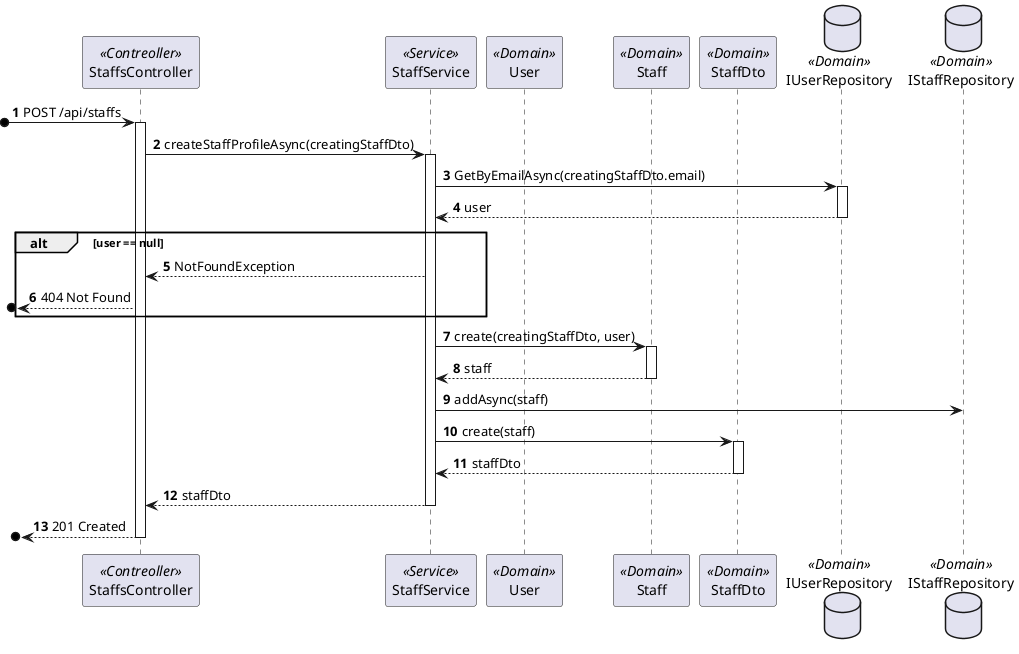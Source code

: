 @startuml process-view-2
autonumber

participant "StaffsController" as Controller <<Contreoller>>
participant "StaffService" as Service <<Service>>
participant "User" as User <<Domain>>
participant "Staff" as Staff <<Domain>>
participant "StaffDto" as StaffDto <<Domain>>
database "IUserRepository" as UserRepository <<Domain>>
database "IStaffRepository" as StaffRepository <<Domain>>


?o-> Controller : POST /api/staffs
activate Controller
    Controller -> Service : createStaffProfileAsync(creatingStaffDto)
    activate Service
        Service -> UserRepository : GetByEmailAsync(creatingStaffDto.email)
        activate UserRepository
            UserRepository --> Service : user
        deactivate UserRepository
alt user == null
        Service --> Controller : NotFoundException
    ?o<-- Controller : 404 Not Found
end alt
        Service -> Staff : create(creatingStaffDto, user)
        activate Staff
            Staff --> Service : staff
        deactivate Staff
        Service -> StaffRepository : addAsync(staff)
        Service -> StaffDto : create(staff)
        activate StaffDto
            StaffDto --> Service : staffDto
        deactivate StaffDto
        Service --> Controller : staffDto
    deactivate Service
    ?o<-- Controller : 201 Created
deactivate Controller

@enduml